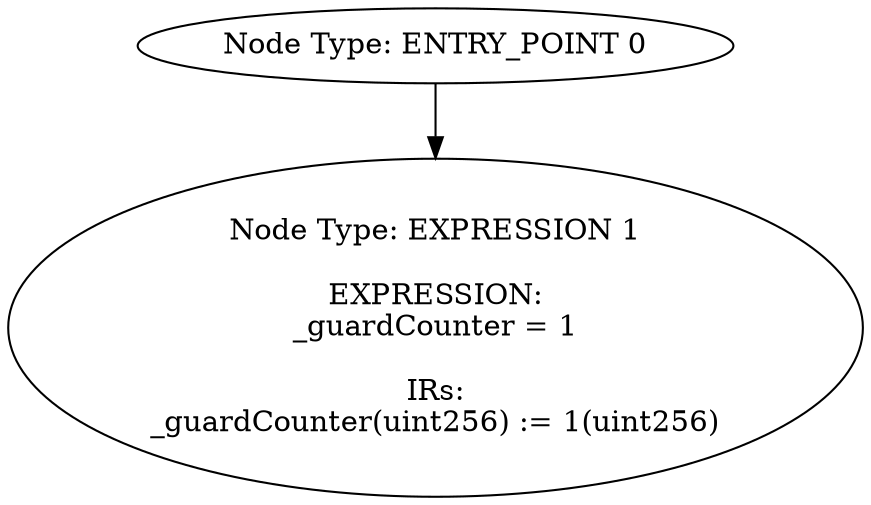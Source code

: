 digraph{
0[label="Node Type: ENTRY_POINT 0
"];
0->1;
1[label="Node Type: EXPRESSION 1

EXPRESSION:
_guardCounter = 1

IRs:
_guardCounter(uint256) := 1(uint256)"];
}
